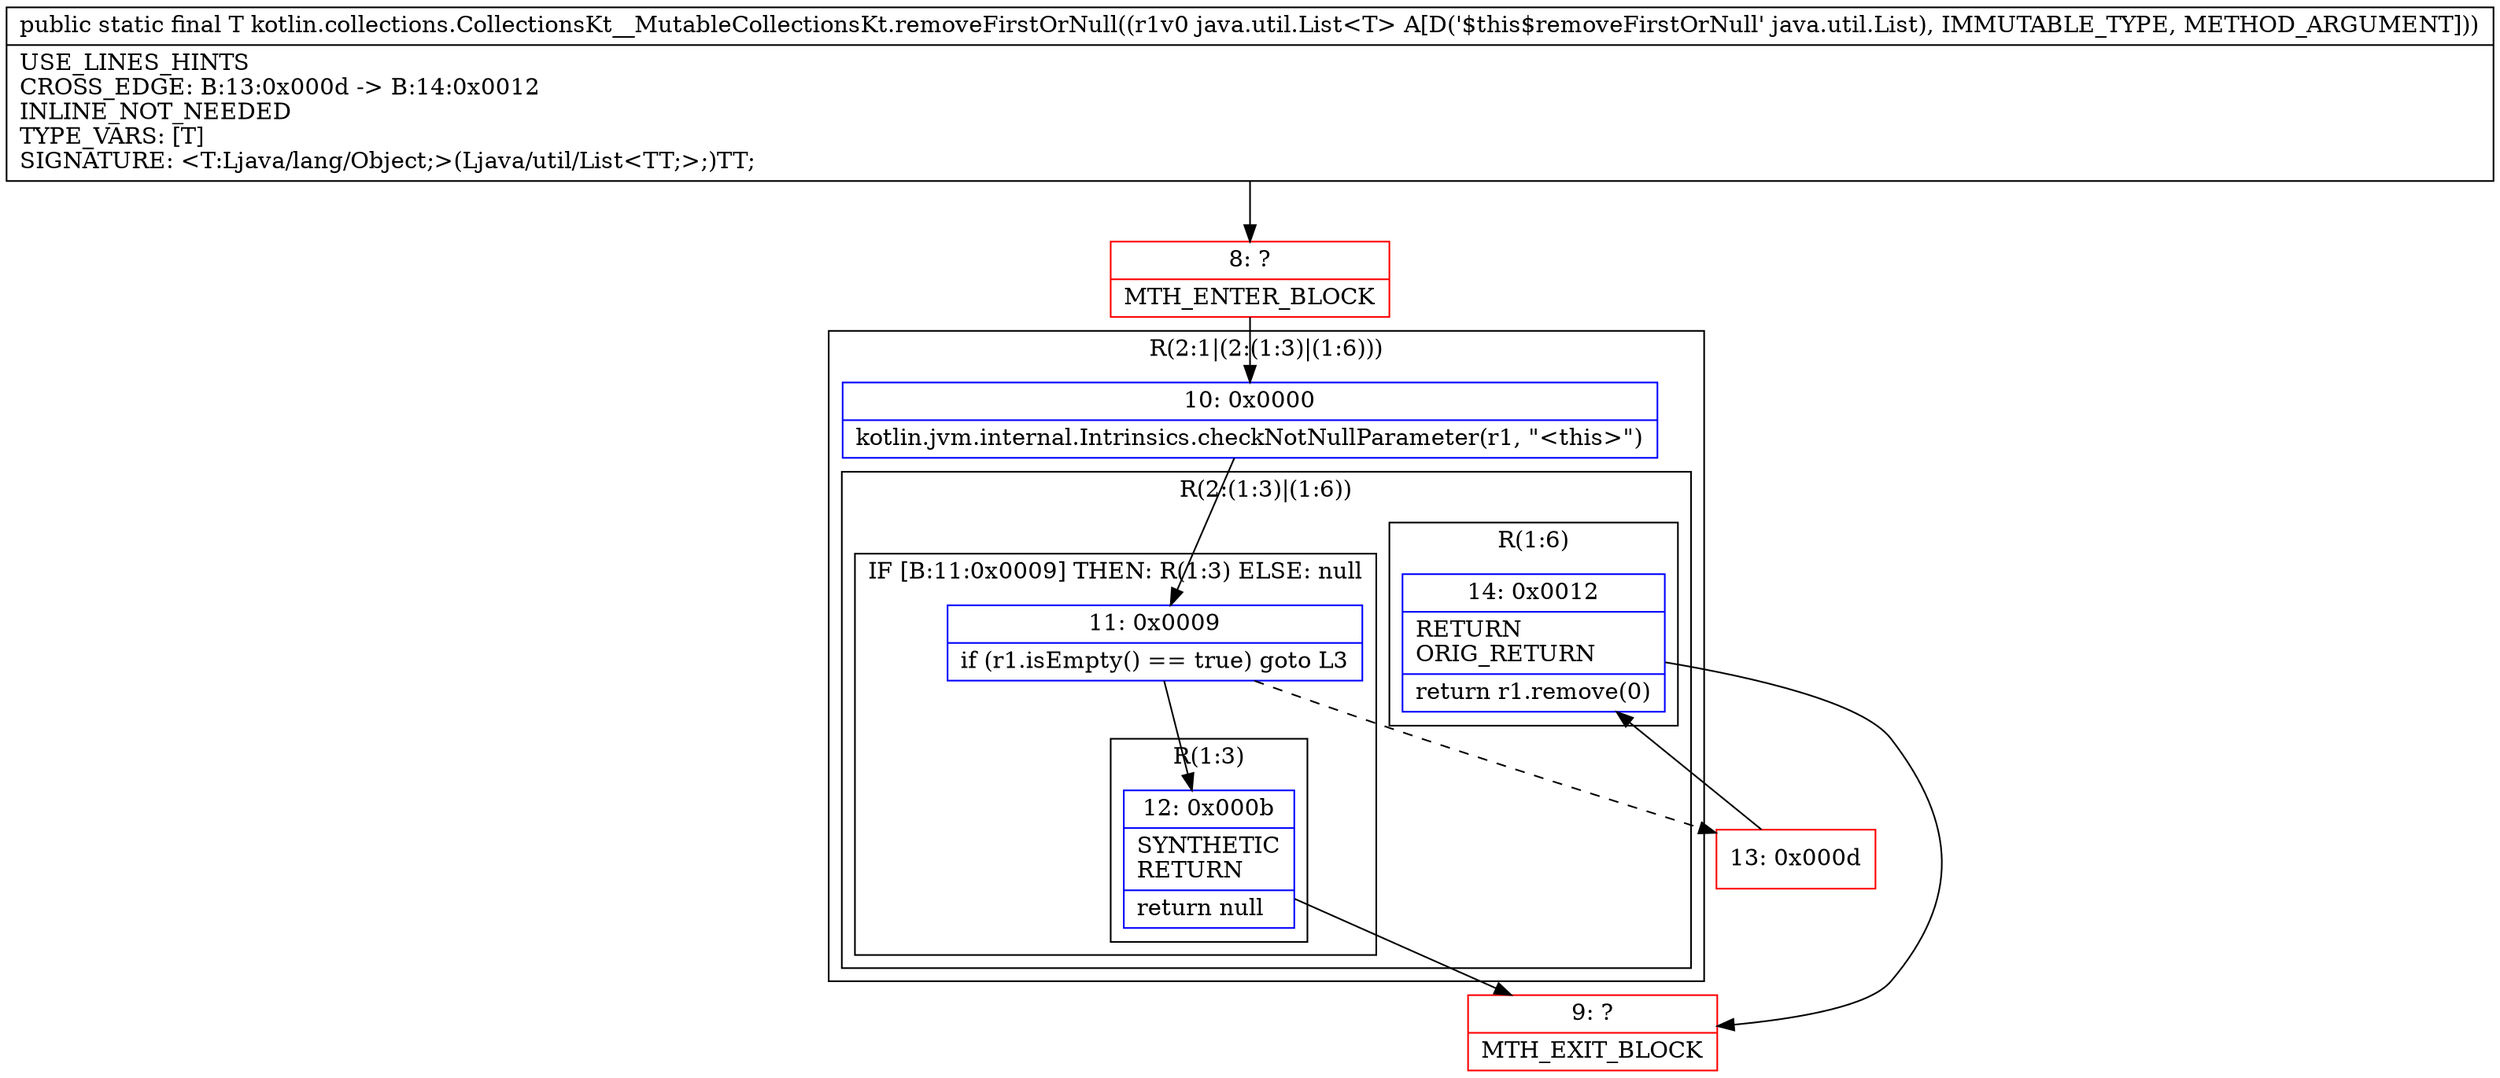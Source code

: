digraph "CFG forkotlin.collections.CollectionsKt__MutableCollectionsKt.removeFirstOrNull(Ljava\/util\/List;)Ljava\/lang\/Object;" {
subgraph cluster_Region_606670507 {
label = "R(2:1|(2:(1:3)|(1:6)))";
node [shape=record,color=blue];
Node_10 [shape=record,label="{10\:\ 0x0000|kotlin.jvm.internal.Intrinsics.checkNotNullParameter(r1, \"\<this\>\")\l}"];
subgraph cluster_Region_915860669 {
label = "R(2:(1:3)|(1:6))";
node [shape=record,color=blue];
subgraph cluster_IfRegion_681710869 {
label = "IF [B:11:0x0009] THEN: R(1:3) ELSE: null";
node [shape=record,color=blue];
Node_11 [shape=record,label="{11\:\ 0x0009|if (r1.isEmpty() == true) goto L3\l}"];
subgraph cluster_Region_864954371 {
label = "R(1:3)";
node [shape=record,color=blue];
Node_12 [shape=record,label="{12\:\ 0x000b|SYNTHETIC\lRETURN\l|return null\l}"];
}
}
subgraph cluster_Region_1597908111 {
label = "R(1:6)";
node [shape=record,color=blue];
Node_14 [shape=record,label="{14\:\ 0x0012|RETURN\lORIG_RETURN\l|return r1.remove(0)\l}"];
}
}
}
Node_8 [shape=record,color=red,label="{8\:\ ?|MTH_ENTER_BLOCK\l}"];
Node_9 [shape=record,color=red,label="{9\:\ ?|MTH_EXIT_BLOCK\l}"];
Node_13 [shape=record,color=red,label="{13\:\ 0x000d}"];
MethodNode[shape=record,label="{public static final T kotlin.collections.CollectionsKt__MutableCollectionsKt.removeFirstOrNull((r1v0 java.util.List\<T\> A[D('$this$removeFirstOrNull' java.util.List), IMMUTABLE_TYPE, METHOD_ARGUMENT]))  | USE_LINES_HINTS\lCROSS_EDGE: B:13:0x000d \-\> B:14:0x0012\lINLINE_NOT_NEEDED\lTYPE_VARS: [T]\lSIGNATURE: \<T:Ljava\/lang\/Object;\>(Ljava\/util\/List\<TT;\>;)TT;\l}"];
MethodNode -> Node_8;Node_10 -> Node_11;
Node_11 -> Node_12;
Node_11 -> Node_13[style=dashed];
Node_12 -> Node_9;
Node_14 -> Node_9;
Node_8 -> Node_10;
Node_13 -> Node_14;
}

